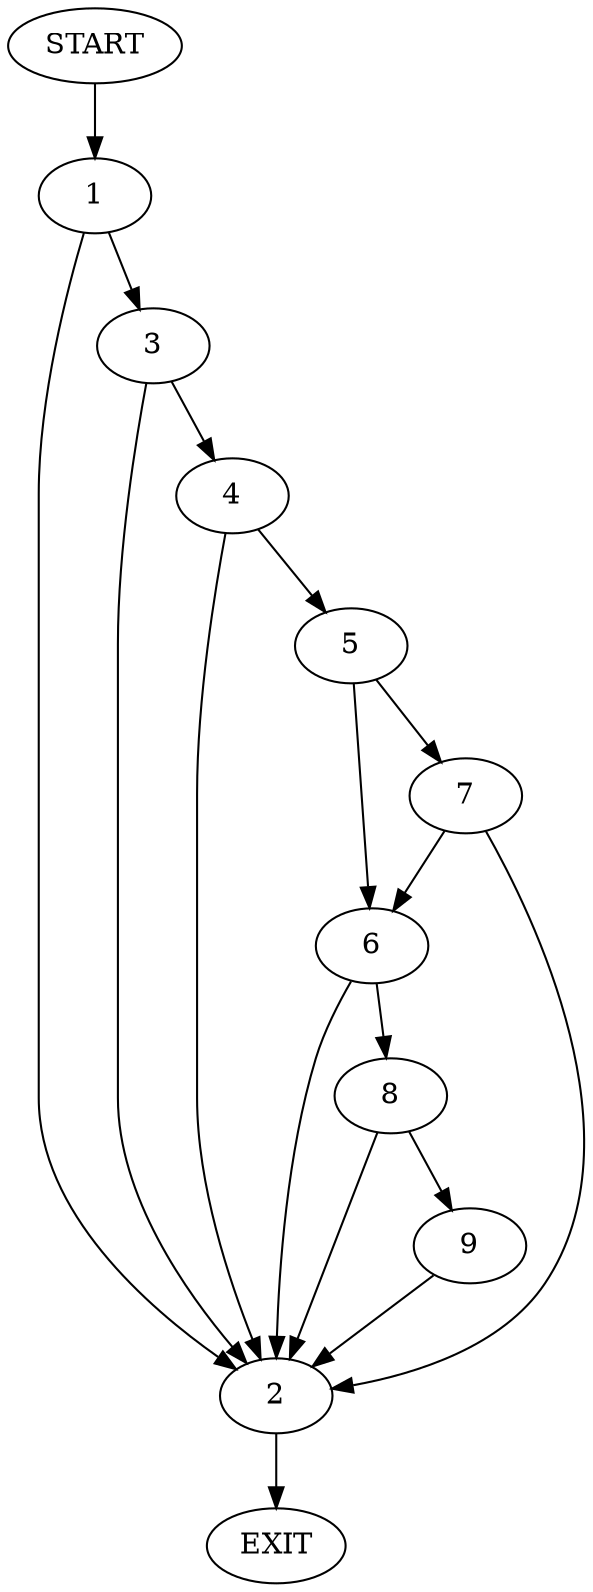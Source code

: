 digraph {
0 [label="START"]
10 [label="EXIT"]
0 -> 1
1 -> 2
1 -> 3
2 -> 10
3 -> 2
3 -> 4
4 -> 2
4 -> 5
5 -> 6
5 -> 7
6 -> 2
6 -> 8
7 -> 2
7 -> 6
8 -> 2
8 -> 9
9 -> 2
}
